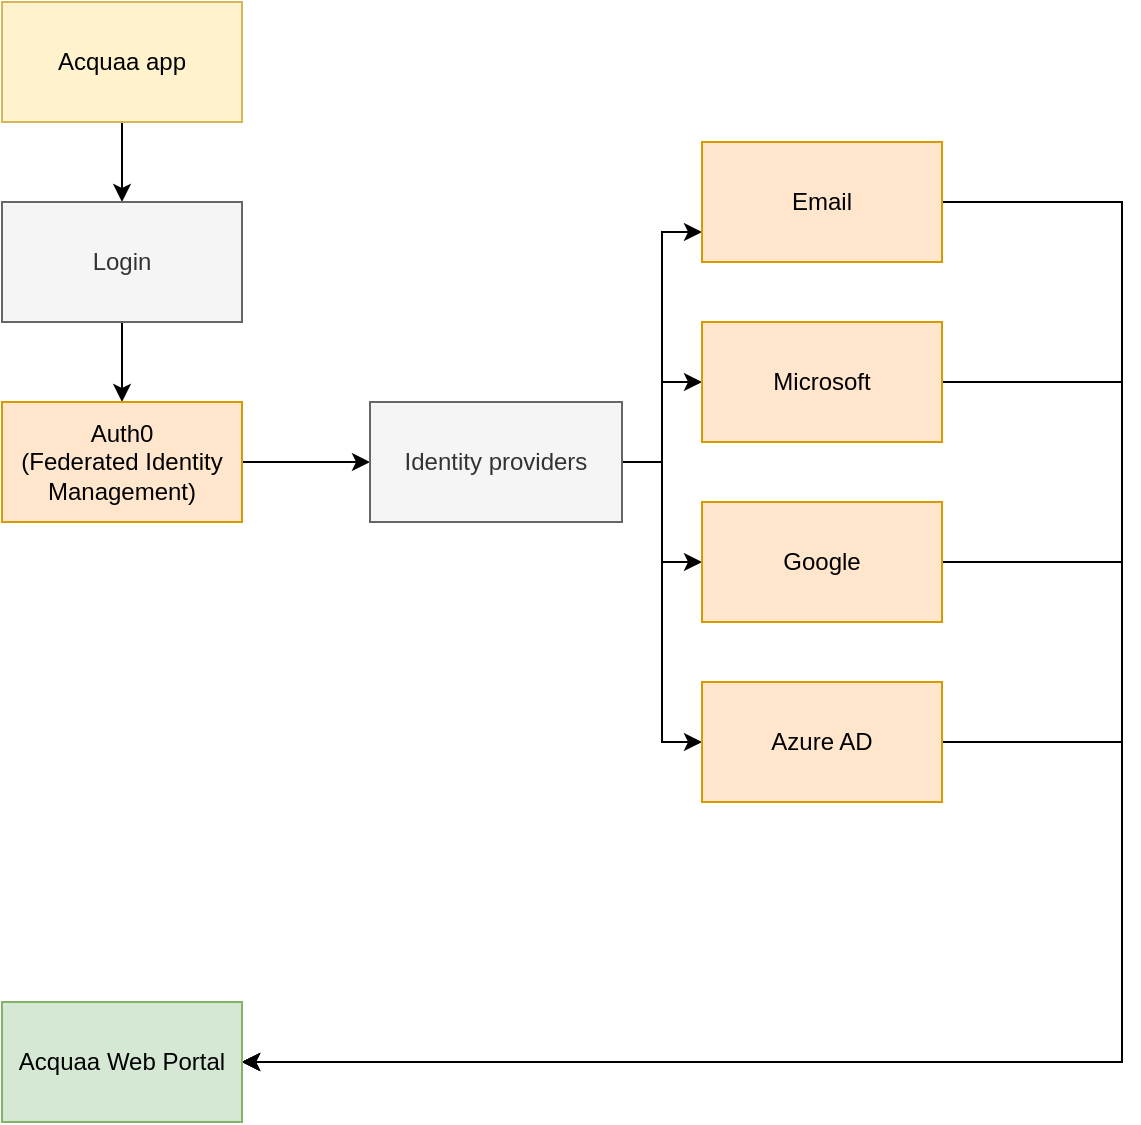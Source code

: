 <mxfile version="21.1.8" type="device">
  <diagram name="Page-1" id="_qOXEPIPP3EuIMiSsttc">
    <mxGraphModel dx="1377" dy="803" grid="1" gridSize="10" guides="1" tooltips="1" connect="1" arrows="1" fold="1" page="1" pageScale="1" pageWidth="827" pageHeight="1169" math="0" shadow="0">
      <root>
        <mxCell id="0" />
        <mxCell id="1" parent="0" />
        <mxCell id="BdqaAL-6XH7i7ITgsvHE-10" value="" style="edgeStyle=orthogonalEdgeStyle;rounded=0;orthogonalLoop=1;jettySize=auto;html=1;" parent="1" source="BdqaAL-6XH7i7ITgsvHE-1" target="BdqaAL-6XH7i7ITgsvHE-2" edge="1">
          <mxGeometry relative="1" as="geometry" />
        </mxCell>
        <mxCell id="BdqaAL-6XH7i7ITgsvHE-1" value="Acquaa app" style="rounded=0;whiteSpace=wrap;html=1;fillColor=#fff2cc;strokeColor=#d6b656;" parent="1" vertex="1">
          <mxGeometry x="110" y="80" width="120" height="60" as="geometry" />
        </mxCell>
        <mxCell id="BdqaAL-6XH7i7ITgsvHE-11" value="" style="edgeStyle=orthogonalEdgeStyle;rounded=0;orthogonalLoop=1;jettySize=auto;html=1;" parent="1" source="BdqaAL-6XH7i7ITgsvHE-2" target="BdqaAL-6XH7i7ITgsvHE-3" edge="1">
          <mxGeometry relative="1" as="geometry" />
        </mxCell>
        <mxCell id="BdqaAL-6XH7i7ITgsvHE-2" value="Login" style="rounded=0;whiteSpace=wrap;html=1;fillColor=#f5f5f5;fontColor=#333333;strokeColor=#666666;" parent="1" vertex="1">
          <mxGeometry x="110" y="180" width="120" height="60" as="geometry" />
        </mxCell>
        <mxCell id="BdqaAL-6XH7i7ITgsvHE-12" value="" style="edgeStyle=orthogonalEdgeStyle;rounded=0;orthogonalLoop=1;jettySize=auto;html=1;" parent="1" source="BdqaAL-6XH7i7ITgsvHE-3" target="BdqaAL-6XH7i7ITgsvHE-5" edge="1">
          <mxGeometry relative="1" as="geometry" />
        </mxCell>
        <mxCell id="BdqaAL-6XH7i7ITgsvHE-3" value="Auth0&lt;br&gt;(Federated Identity Management)" style="rounded=0;whiteSpace=wrap;html=1;fillColor=#ffe6cc;strokeColor=#d79b00;" parent="1" vertex="1">
          <mxGeometry x="110" y="280" width="120" height="60" as="geometry" />
        </mxCell>
        <mxCell id="BdqaAL-6XH7i7ITgsvHE-13" style="edgeStyle=orthogonalEdgeStyle;rounded=0;orthogonalLoop=1;jettySize=auto;html=1;entryX=0;entryY=0.75;entryDx=0;entryDy=0;" parent="1" source="BdqaAL-6XH7i7ITgsvHE-5" target="BdqaAL-6XH7i7ITgsvHE-6" edge="1">
          <mxGeometry relative="1" as="geometry" />
        </mxCell>
        <mxCell id="BdqaAL-6XH7i7ITgsvHE-14" style="edgeStyle=orthogonalEdgeStyle;rounded=0;orthogonalLoop=1;jettySize=auto;html=1;" parent="1" source="BdqaAL-6XH7i7ITgsvHE-5" target="BdqaAL-6XH7i7ITgsvHE-7" edge="1">
          <mxGeometry relative="1" as="geometry" />
        </mxCell>
        <mxCell id="BdqaAL-6XH7i7ITgsvHE-15" style="edgeStyle=orthogonalEdgeStyle;rounded=0;orthogonalLoop=1;jettySize=auto;html=1;entryX=0;entryY=0.5;entryDx=0;entryDy=0;" parent="1" source="BdqaAL-6XH7i7ITgsvHE-5" target="BdqaAL-6XH7i7ITgsvHE-8" edge="1">
          <mxGeometry relative="1" as="geometry" />
        </mxCell>
        <mxCell id="BdqaAL-6XH7i7ITgsvHE-16" style="edgeStyle=orthogonalEdgeStyle;rounded=0;orthogonalLoop=1;jettySize=auto;html=1;entryX=0;entryY=0.5;entryDx=0;entryDy=0;" parent="1" source="BdqaAL-6XH7i7ITgsvHE-5" target="BdqaAL-6XH7i7ITgsvHE-9" edge="1">
          <mxGeometry relative="1" as="geometry" />
        </mxCell>
        <mxCell id="BdqaAL-6XH7i7ITgsvHE-5" value="Identity providers" style="rounded=0;whiteSpace=wrap;html=1;fillColor=#f5f5f5;fontColor=#333333;strokeColor=#666666;" parent="1" vertex="1">
          <mxGeometry x="294" y="280" width="126" height="60" as="geometry" />
        </mxCell>
        <mxCell id="BdqaAL-6XH7i7ITgsvHE-22" style="edgeStyle=orthogonalEdgeStyle;rounded=0;orthogonalLoop=1;jettySize=auto;html=1;entryX=1;entryY=0.5;entryDx=0;entryDy=0;" parent="1" source="BdqaAL-6XH7i7ITgsvHE-6" target="BdqaAL-6XH7i7ITgsvHE-17" edge="1">
          <mxGeometry relative="1" as="geometry">
            <Array as="points">
              <mxPoint x="670" y="180" />
              <mxPoint x="670" y="610" />
            </Array>
          </mxGeometry>
        </mxCell>
        <mxCell id="BdqaAL-6XH7i7ITgsvHE-6" value="Email" style="rounded=0;whiteSpace=wrap;html=1;fillColor=#ffe6cc;strokeColor=#d79b00;" parent="1" vertex="1">
          <mxGeometry x="460" y="150" width="120" height="60" as="geometry" />
        </mxCell>
        <mxCell id="BdqaAL-6XH7i7ITgsvHE-23" style="edgeStyle=orthogonalEdgeStyle;rounded=0;orthogonalLoop=1;jettySize=auto;html=1;entryX=1;entryY=0.5;entryDx=0;entryDy=0;" parent="1" source="BdqaAL-6XH7i7ITgsvHE-7" target="BdqaAL-6XH7i7ITgsvHE-17" edge="1">
          <mxGeometry relative="1" as="geometry">
            <Array as="points">
              <mxPoint x="670" y="270" />
              <mxPoint x="670" y="610" />
            </Array>
          </mxGeometry>
        </mxCell>
        <mxCell id="BdqaAL-6XH7i7ITgsvHE-7" value="Microsoft" style="rounded=0;whiteSpace=wrap;html=1;fillColor=#ffe6cc;strokeColor=#d79b00;" parent="1" vertex="1">
          <mxGeometry x="460" y="240" width="120" height="60" as="geometry" />
        </mxCell>
        <mxCell id="BdqaAL-6XH7i7ITgsvHE-24" style="edgeStyle=orthogonalEdgeStyle;rounded=0;orthogonalLoop=1;jettySize=auto;html=1;" parent="1" source="BdqaAL-6XH7i7ITgsvHE-8" edge="1">
          <mxGeometry relative="1" as="geometry">
            <mxPoint x="230" y="610" as="targetPoint" />
            <Array as="points">
              <mxPoint x="670" y="360" />
              <mxPoint x="670" y="610" />
            </Array>
          </mxGeometry>
        </mxCell>
        <mxCell id="BdqaAL-6XH7i7ITgsvHE-8" value="Google" style="rounded=0;whiteSpace=wrap;html=1;fillColor=#ffe6cc;strokeColor=#d79b00;" parent="1" vertex="1">
          <mxGeometry x="460" y="330" width="120" height="60" as="geometry" />
        </mxCell>
        <mxCell id="BdqaAL-6XH7i7ITgsvHE-21" style="edgeStyle=orthogonalEdgeStyle;rounded=0;orthogonalLoop=1;jettySize=auto;html=1;entryX=1;entryY=0.5;entryDx=0;entryDy=0;" parent="1" source="BdqaAL-6XH7i7ITgsvHE-9" target="BdqaAL-6XH7i7ITgsvHE-17" edge="1">
          <mxGeometry relative="1" as="geometry">
            <Array as="points">
              <mxPoint x="670" y="450" />
              <mxPoint x="670" y="610" />
            </Array>
          </mxGeometry>
        </mxCell>
        <mxCell id="BdqaAL-6XH7i7ITgsvHE-9" value="Azure AD" style="rounded=0;whiteSpace=wrap;html=1;fillColor=#ffe6cc;strokeColor=#d79b00;" parent="1" vertex="1">
          <mxGeometry x="460" y="420" width="120" height="60" as="geometry" />
        </mxCell>
        <mxCell id="BdqaAL-6XH7i7ITgsvHE-17" value="Acquaa Web Portal" style="rounded=0;whiteSpace=wrap;html=1;fillColor=#d5e8d4;strokeColor=#82b366;" parent="1" vertex="1">
          <mxGeometry x="110" y="580" width="120" height="60" as="geometry" />
        </mxCell>
      </root>
    </mxGraphModel>
  </diagram>
</mxfile>
